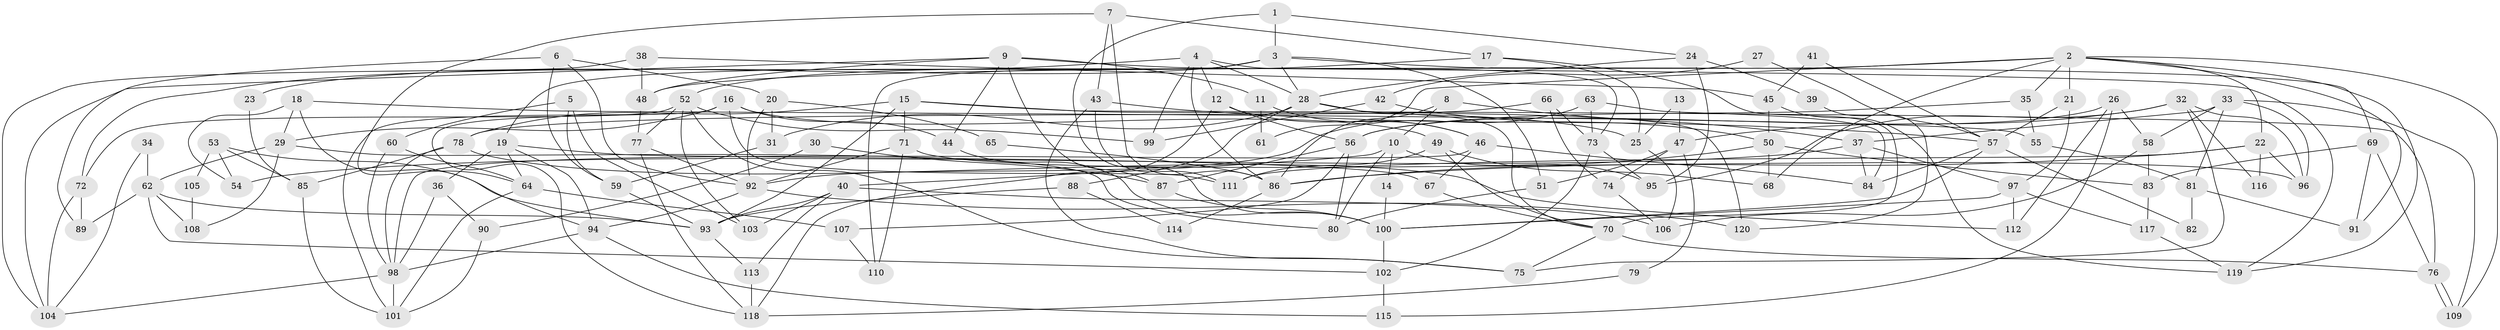 // coarse degree distribution, {5: 0.13924050632911392, 10: 0.012658227848101266, 8: 0.10126582278481013, 6: 0.13924050632911392, 4: 0.189873417721519, 7: 0.11392405063291139, 3: 0.1518987341772152, 2: 0.12658227848101267, 9: 0.02531645569620253}
// Generated by graph-tools (version 1.1) at 2025/52/02/27/25 19:52:07]
// undirected, 120 vertices, 240 edges
graph export_dot {
graph [start="1"]
  node [color=gray90,style=filled];
  1;
  2;
  3;
  4;
  5;
  6;
  7;
  8;
  9;
  10;
  11;
  12;
  13;
  14;
  15;
  16;
  17;
  18;
  19;
  20;
  21;
  22;
  23;
  24;
  25;
  26;
  27;
  28;
  29;
  30;
  31;
  32;
  33;
  34;
  35;
  36;
  37;
  38;
  39;
  40;
  41;
  42;
  43;
  44;
  45;
  46;
  47;
  48;
  49;
  50;
  51;
  52;
  53;
  54;
  55;
  56;
  57;
  58;
  59;
  60;
  61;
  62;
  63;
  64;
  65;
  66;
  67;
  68;
  69;
  70;
  71;
  72;
  73;
  74;
  75;
  76;
  77;
  78;
  79;
  80;
  81;
  82;
  83;
  84;
  85;
  86;
  87;
  88;
  89;
  90;
  91;
  92;
  93;
  94;
  95;
  96;
  97;
  98;
  99;
  100;
  101;
  102;
  103;
  104;
  105;
  106;
  107;
  108;
  109;
  110;
  111;
  112;
  113;
  114;
  115;
  116;
  117;
  118;
  119;
  120;
  1 -- 3;
  1 -- 100;
  1 -- 24;
  2 -- 119;
  2 -- 22;
  2 -- 21;
  2 -- 35;
  2 -- 48;
  2 -- 61;
  2 -- 68;
  2 -- 91;
  2 -- 109;
  3 -- 110;
  3 -- 28;
  3 -- 19;
  3 -- 23;
  3 -- 51;
  3 -- 69;
  4 -- 28;
  4 -- 86;
  4 -- 12;
  4 -- 72;
  4 -- 73;
  4 -- 99;
  5 -- 103;
  5 -- 59;
  5 -- 60;
  6 -- 89;
  6 -- 92;
  6 -- 20;
  6 -- 59;
  7 -- 64;
  7 -- 17;
  7 -- 43;
  7 -- 86;
  8 -- 86;
  8 -- 10;
  8 -- 37;
  9 -- 104;
  9 -- 44;
  9 -- 11;
  9 -- 48;
  9 -- 87;
  9 -- 119;
  10 -- 80;
  10 -- 40;
  10 -- 14;
  10 -- 95;
  11 -- 46;
  11 -- 61;
  12 -- 46;
  12 -- 56;
  12 -- 118;
  13 -- 25;
  13 -- 47;
  14 -- 100;
  15 -- 25;
  15 -- 93;
  15 -- 71;
  15 -- 76;
  15 -- 78;
  16 -- 49;
  16 -- 101;
  16 -- 29;
  16 -- 44;
  16 -- 111;
  16 -- 118;
  17 -- 70;
  17 -- 52;
  17 -- 25;
  18 -- 29;
  18 -- 94;
  18 -- 54;
  18 -- 55;
  19 -- 67;
  19 -- 36;
  19 -- 64;
  19 -- 94;
  20 -- 92;
  20 -- 31;
  20 -- 65;
  21 -- 97;
  21 -- 57;
  22 -- 111;
  22 -- 96;
  22 -- 86;
  22 -- 116;
  23 -- 85;
  24 -- 95;
  24 -- 28;
  24 -- 39;
  25 -- 106;
  26 -- 56;
  26 -- 58;
  26 -- 112;
  26 -- 115;
  27 -- 42;
  27 -- 57;
  28 -- 70;
  28 -- 31;
  28 -- 88;
  28 -- 120;
  29 -- 62;
  29 -- 80;
  29 -- 108;
  30 -- 87;
  30 -- 90;
  31 -- 59;
  32 -- 95;
  32 -- 96;
  32 -- 47;
  32 -- 75;
  32 -- 116;
  33 -- 37;
  33 -- 109;
  33 -- 58;
  33 -- 81;
  33 -- 96;
  34 -- 104;
  34 -- 62;
  35 -- 55;
  35 -- 56;
  36 -- 98;
  36 -- 90;
  37 -- 97;
  37 -- 54;
  37 -- 84;
  38 -- 104;
  38 -- 48;
  38 -- 45;
  39 -- 120;
  40 -- 106;
  40 -- 93;
  40 -- 103;
  40 -- 113;
  41 -- 57;
  41 -- 45;
  42 -- 99;
  42 -- 50;
  43 -- 75;
  43 -- 57;
  43 -- 111;
  44 -- 100;
  45 -- 50;
  45 -- 119;
  46 -- 84;
  46 -- 98;
  46 -- 67;
  47 -- 51;
  47 -- 74;
  47 -- 79;
  48 -- 77;
  49 -- 111;
  49 -- 68;
  49 -- 70;
  50 -- 86;
  50 -- 83;
  50 -- 68;
  51 -- 80;
  52 -- 77;
  52 -- 75;
  52 -- 72;
  52 -- 99;
  52 -- 103;
  53 -- 54;
  53 -- 93;
  53 -- 85;
  53 -- 105;
  55 -- 81;
  56 -- 80;
  56 -- 87;
  56 -- 107;
  57 -- 82;
  57 -- 84;
  57 -- 100;
  58 -- 83;
  58 -- 106;
  59 -- 93;
  60 -- 98;
  60 -- 64;
  62 -- 102;
  62 -- 93;
  62 -- 89;
  62 -- 108;
  63 -- 84;
  63 -- 92;
  63 -- 73;
  64 -- 101;
  64 -- 107;
  65 -- 86;
  66 -- 73;
  66 -- 78;
  66 -- 74;
  67 -- 70;
  69 -- 76;
  69 -- 83;
  69 -- 91;
  70 -- 76;
  70 -- 75;
  71 -- 92;
  71 -- 96;
  71 -- 110;
  72 -- 89;
  72 -- 104;
  73 -- 95;
  73 -- 102;
  74 -- 106;
  76 -- 109;
  76 -- 109;
  77 -- 118;
  77 -- 92;
  78 -- 85;
  78 -- 98;
  78 -- 112;
  79 -- 118;
  81 -- 91;
  81 -- 82;
  83 -- 117;
  85 -- 101;
  86 -- 114;
  87 -- 100;
  88 -- 93;
  88 -- 114;
  90 -- 101;
  92 -- 94;
  92 -- 120;
  93 -- 113;
  94 -- 115;
  94 -- 98;
  97 -- 112;
  97 -- 100;
  97 -- 117;
  98 -- 101;
  98 -- 104;
  100 -- 102;
  102 -- 115;
  105 -- 108;
  107 -- 110;
  113 -- 118;
  117 -- 119;
}
